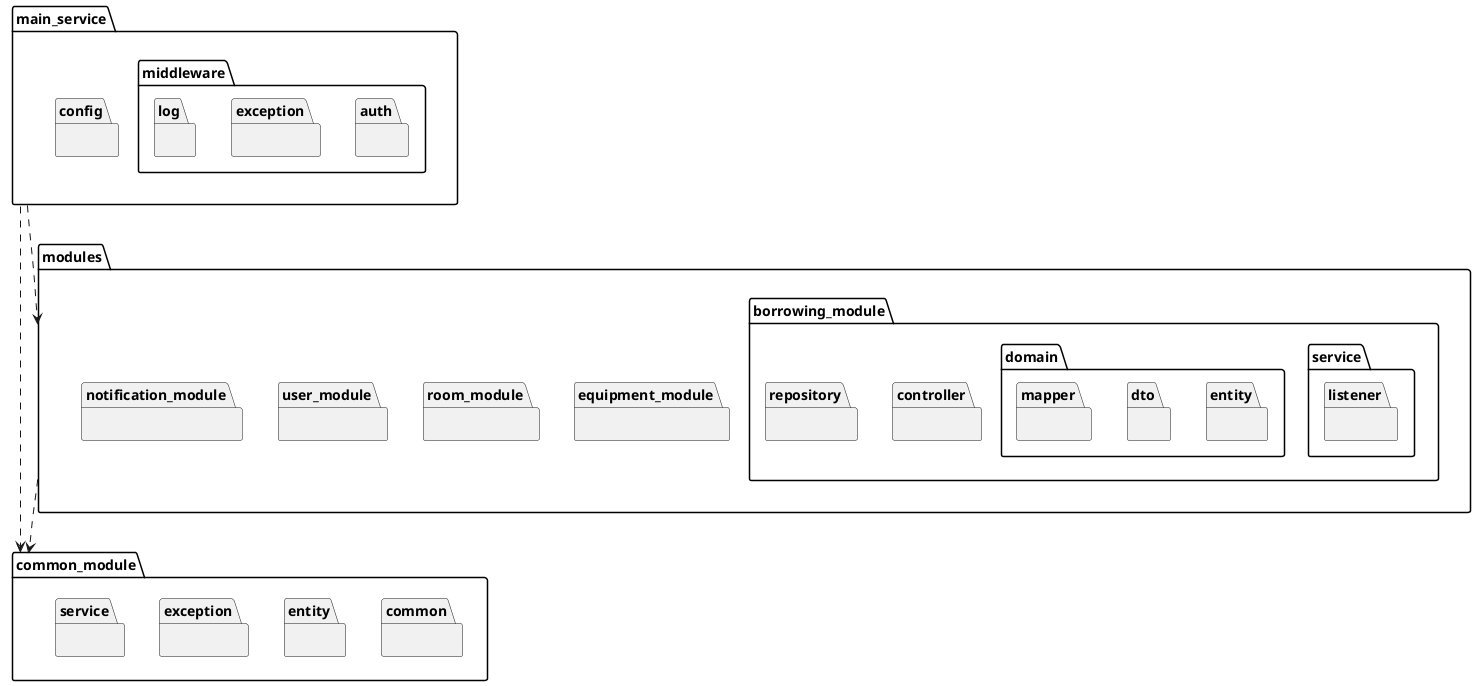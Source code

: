@startuml
package main_service {
package config {}
package middleware {
package auth {}
package exception {}
package log {}
}
}

package common_module {
package common{}
package entity{}
package exception{}
package service{}
}
package modules {
package borrowing_module {
package controller {}
package service {
package listener {}
}
package repository {}
package domain {
package entity {}
package dto {}
package mapper {}
}
}
package equipment_module {}
package room_module {}
package user_module {}
package notification_module {}
}

main_service .> common_module
main_service .-> modules
modules .-> common_module
@enduml